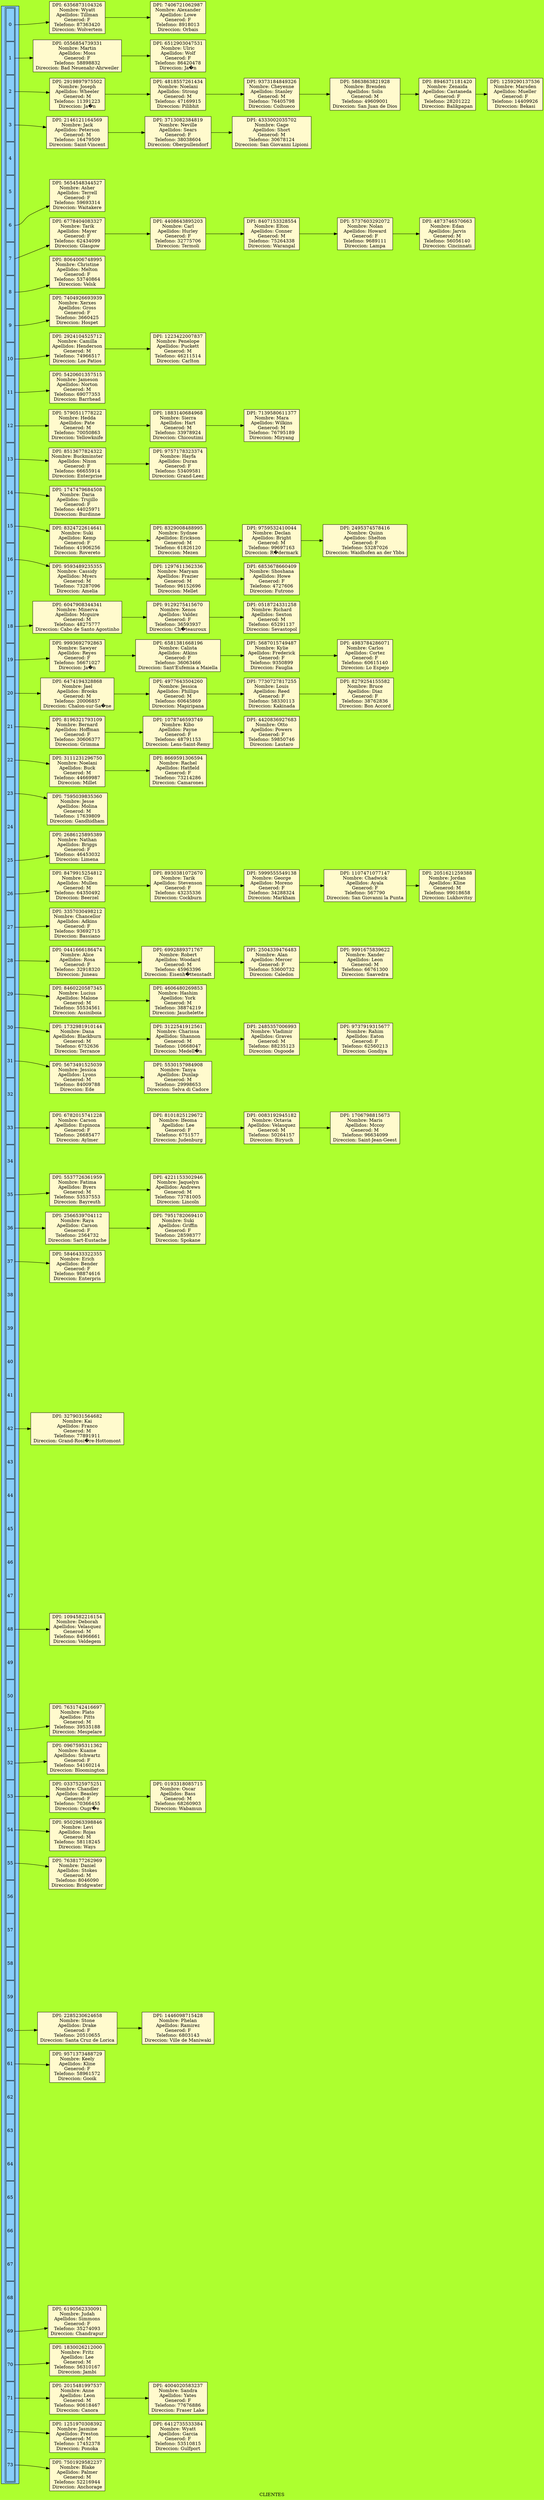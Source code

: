 digraph TablaHash{
rankdir="LR";
 node[style=filled, fillcolor=lightskyblue,shape=rect];
graph[label="CLIENTES",fontcolor=black, bgcolor=greenyellow, color=black];
 parent[label=<
<table border='1' cellborder='1'>
<tr><td port='port_0' HEIGHT="100">0</td></tr><tr><td port='port_1' HEIGHT="100">1</td></tr><tr><td port='port_2' HEIGHT="100">2</td></tr><tr><td port='port_3' HEIGHT="100">3</td></tr><tr><td port='port_4' HEIGHT="100">4</td></tr><tr><td port='port_5' HEIGHT="100">5</td></tr><tr><td port='port_6' HEIGHT="100">6</td></tr><tr><td port='port_7' HEIGHT="100">7</td></tr><tr><td port='port_8' HEIGHT="100">8</td></tr><tr><td port='port_9' HEIGHT="100">9</td></tr><tr><td port='port_10' HEIGHT="100">10</td></tr><tr><td port='port_11' HEIGHT="100">11</td></tr><tr><td port='port_12' HEIGHT="100">12</td></tr><tr><td port='port_13' HEIGHT="100">13</td></tr><tr><td port='port_14' HEIGHT="100">14</td></tr><tr><td port='port_15' HEIGHT="100">15</td></tr><tr><td port='port_16' HEIGHT="100">16</td></tr><tr><td port='port_17' HEIGHT="100">17</td></tr><tr><td port='port_18' HEIGHT="100">18</td></tr><tr><td port='port_19' HEIGHT="100">19</td></tr><tr><td port='port_20' HEIGHT="100">20</td></tr><tr><td port='port_21' HEIGHT="100">21</td></tr><tr><td port='port_22' HEIGHT="100">22</td></tr><tr><td port='port_23' HEIGHT="100">23</td></tr><tr><td port='port_24' HEIGHT="100">24</td></tr><tr><td port='port_25' HEIGHT="100">25</td></tr><tr><td port='port_26' HEIGHT="100">26</td></tr><tr><td port='port_27' HEIGHT="100">27</td></tr><tr><td port='port_28' HEIGHT="100">28</td></tr><tr><td port='port_29' HEIGHT="100">29</td></tr><tr><td port='port_30' HEIGHT="100">30</td></tr><tr><td port='port_31' HEIGHT="100">31</td></tr><tr><td port='port_32' HEIGHT="100">32</td></tr><tr><td port='port_33' HEIGHT="100">33</td></tr><tr><td port='port_34' HEIGHT="100">34</td></tr><tr><td port='port_35' HEIGHT="100">35</td></tr><tr><td port='port_36' HEIGHT="100">36</td></tr><tr><td port='port_37' HEIGHT="100">37</td></tr><tr><td port='port_38' HEIGHT="100">38</td></tr><tr><td port='port_39' HEIGHT="100">39</td></tr><tr><td port='port_40' HEIGHT="100">40</td></tr><tr><td port='port_41' HEIGHT="100">41</td></tr><tr><td port='port_42' HEIGHT="100">42</td></tr><tr><td port='port_43' HEIGHT="100">43</td></tr><tr><td port='port_44' HEIGHT="100">44</td></tr><tr><td port='port_45' HEIGHT="100">45</td></tr><tr><td port='port_46' HEIGHT="100">46</td></tr><tr><td port='port_47' HEIGHT="100">47</td></tr><tr><td port='port_48' HEIGHT="100">48</td></tr><tr><td port='port_49' HEIGHT="100">49</td></tr><tr><td port='port_50' HEIGHT="100">50</td></tr><tr><td port='port_51' HEIGHT="100">51</td></tr><tr><td port='port_52' HEIGHT="100">52</td></tr><tr><td port='port_53' HEIGHT="100">53</td></tr><tr><td port='port_54' HEIGHT="100">54</td></tr><tr><td port='port_55' HEIGHT="100">55</td></tr><tr><td port='port_56' HEIGHT="100">56</td></tr><tr><td port='port_57' HEIGHT="100">57</td></tr><tr><td port='port_58' HEIGHT="100">58</td></tr><tr><td port='port_59' HEIGHT="100">59</td></tr><tr><td port='port_60' HEIGHT="100">60</td></tr><tr><td port='port_61' HEIGHT="100">61</td></tr><tr><td port='port_62' HEIGHT="100">62</td></tr><tr><td port='port_63' HEIGHT="100">63</td></tr><tr><td port='port_64' HEIGHT="100">64</td></tr><tr><td port='port_65' HEIGHT="100">65</td></tr><tr><td port='port_66' HEIGHT="100">66</td></tr><tr><td port='port_67' HEIGHT="100">67</td></tr><tr><td port='port_68' HEIGHT="100">68</td></tr><tr><td port='port_69' HEIGHT="100">69</td></tr><tr><td port='port_70' HEIGHT="100">70</td></tr><tr><td port='port_71' HEIGHT="100">71</td></tr><tr><td port='port_72' HEIGHT="100">72</td></tr><tr><td port='port_73' HEIGHT="100">73</td></tr></table>
>];subgraph Clientes0{
 rankdir="LR";
 node[style=filled, fillcolor=lemonchiffon1, shape=record];
6356873104326[label="DPI: 6356873104326\nNombre: Wyatt\nApellidos: Tillman\nGenerod: F\nTelefono: 87363420\nDireccion: Wolvertem"];
	6356873104326->7406721062987;
7406721062987[label="DPI: 7406721062987\nNombre: Alexander\nApellidos: Lowe\nGenerod: F\nTelefono: 8918013\nDireccion: Orbais"];
	}
parent:port_0 -> 6356873104326 [lhead=Clientes0];
subgraph Clientes1{
 rankdir="LR";
 node[style=filled, fillcolor=lemonchiffon1, shape=record];
0556854739331[label="DPI: 0556854739331\nNombre: Martin\nApellidos: Moss\nGenerod: F\nTelefono: 58898832\nDireccion: Bad Neuenahr-Ahrweiler"];
	0556854739331->6512903047531;
6512903047531[label="DPI: 6512903047531\nNombre: Ulric\nApellidos: Wolf\nGenerod: F\nTelefono: 86420478\nDireccion: Ja�n"];
	}
parent:port_1 -> 0556854739331 [lhead=Clientes1];
subgraph Clientes2{
 rankdir="LR";
 node[style=filled, fillcolor=lemonchiffon1, shape=record];
2919897975502[label="DPI: 2919897975502\nNombre: Joseph\nApellidos: Wheeler\nGenerod: M\nTelefono: 11391223\nDireccion: Ja�n"];
	2919897975502->4818557261434;
4818557261434[label="DPI: 4818557261434\nNombre: Noelani\nApellidos: Strong\nGenerod: M\nTelefono: 47169915\nDireccion: Pilibhit"];
	4818557261434->9373184849326;
9373184849326[label="DPI: 9373184849326\nNombre: Cheyenne\nApellidos: Stanley\nGenerod: M\nTelefono: 76405798\nDireccion: Coihueco"];
	9373184849326->5863863821928;
5863863821928[label="DPI: 5863863821928\nNombre: Brenden\nApellidos: Solis\nGenerod: M\nTelefono: 49609001\nDireccion: San Juan de Dios"];
	5863863821928->8946371181420;
8946371181420[label="DPI: 8946371181420\nNombre: Zenaida\nApellidos: Castaneda\nGenerod: F\nTelefono: 28201222\nDireccion: Balikpapan"];
	8946371181420->1259290137536;
1259290137536[label="DPI: 1259290137536\nNombre: Marsden\nApellidos: Mueller\nGenerod: F\nTelefono: 14409926\nDireccion: Bekasi"];
	}
parent:port_2 -> 2919897975502 [lhead=Clientes2];
subgraph Clientes3{
 rankdir="LR";
 node[style=filled, fillcolor=lemonchiffon1, shape=record];
2146121164569[label="DPI: 2146121164569\nNombre: Jack\nApellidos: Peterson\nGenerod: M\nTelefono: 16479509\nDireccion: Saint-Vincent"];
	2146121164569->3713082384819;
3713082384819[label="DPI: 3713082384819\nNombre: Neville\nApellidos: Sears\nGenerod: F\nTelefono: 38038604\nDireccion: Oberpullendorf"];
	3713082384819->4333002035702;
4333002035702[label="DPI: 4333002035702\nNombre: Gage\nApellidos: Short\nGenerod: M\nTelefono: 30678124\nDireccion: San Giovanni Lipioni"];
	}
parent:port_3 -> 2146121164569 [lhead=Clientes3];
subgraph Clientes6{
 rankdir="LR";
 node[style=filled, fillcolor=lemonchiffon1, shape=record];
5654548344527[label="DPI: 5654548344527\nNombre: Asher\nApellidos: Terrell\nGenerod: F\nTelefono: 59693314\nDireccion: Waitakere"];
	}
parent:port_6 -> 5654548344527 [lhead=Clientes6];
subgraph Clientes7{
 rankdir="LR";
 node[style=filled, fillcolor=lemonchiffon1, shape=record];
6778404083327[label="DPI: 6778404083327\nNombre: Tarik\nApellidos: Mayer\nGenerod: F\nTelefono: 62434099\nDireccion: Glasgow"];
	6778404083327->4408643895203;
4408643895203[label="DPI: 4408643895203\nNombre: Carl\nApellidos: Hurley\nGenerod: F\nTelefono: 32775706\nDireccion: Termoli"];
	4408643895203->8407153328554;
8407153328554[label="DPI: 8407153328554\nNombre: Elton\nApellidos: Conner\nGenerod: M\nTelefono: 75264338\nDireccion: Warangal"];
	8407153328554->5737603292072;
5737603292072[label="DPI: 5737603292072\nNombre: Nolan\nApellidos: Howard\nGenerod: F\nTelefono: 9689111\nDireccion: Lampa"];
	5737603292072->4873746570663;
4873746570663[label="DPI: 4873746570663\nNombre: Edan\nApellidos: Jarvis\nGenerod: M\nTelefono: 56056140\nDireccion: Cincinnati"];
	}
parent:port_7 -> 6778404083327 [lhead=Clientes7];
subgraph Clientes8{
 rankdir="LR";
 node[style=filled, fillcolor=lemonchiffon1, shape=record];
8064006748995[label="DPI: 8064006748995\nNombre: Christine\nApellidos: Melton\nGenerod: F\nTelefono: 53740864\nDireccion: Velsk"];
	}
parent:port_8 -> 8064006748995 [lhead=Clientes8];
subgraph Clientes9{
 rankdir="LR";
 node[style=filled, fillcolor=lemonchiffon1, shape=record];
7404926693939[label="DPI: 7404926693939\nNombre: Xerxes\nApellidos: Gross\nGenerod: F\nTelefono: 3660425\nDireccion: Hospet"];
	}
parent:port_9 -> 7404926693939 [lhead=Clientes9];
subgraph Clientes10{
 rankdir="LR";
 node[style=filled, fillcolor=lemonchiffon1, shape=record];
2924104525712[label="DPI: 2924104525712\nNombre: Camilla\nApellidos: Henderson\nGenerod: M\nTelefono: 74966517\nDireccion: Los Patios"];
	2924104525712->1223422007837;
1223422007837[label="DPI: 1223422007837\nNombre: Penelope\nApellidos: Puckett\nGenerod: M\nTelefono: 46211514\nDireccion: Carlton"];
	}
parent:port_10 -> 2924104525712 [lhead=Clientes10];
subgraph Clientes11{
 rankdir="LR";
 node[style=filled, fillcolor=lemonchiffon1, shape=record];
5420601357515[label="DPI: 5420601357515\nNombre: Jameson\nApellidos: Norton\nGenerod: M\nTelefono: 69077353\nDireccion: Barrhead"];
	}
parent:port_11 -> 5420601357515 [lhead=Clientes11];
subgraph Clientes12{
 rankdir="LR";
 node[style=filled, fillcolor=lemonchiffon1, shape=record];
5790511778222[label="DPI: 5790511778222\nNombre: Hedda\nApellidos: Pate\nGenerod: M\nTelefono: 70050863\nDireccion: Yellowknife"];
	5790511778222->1883140684968;
1883140684968[label="DPI: 1883140684968\nNombre: Sierra\nApellidos: Hart\nGenerod: M\nTelefono: 33978924\nDireccion: Chicoutimi"];
	1883140684968->7139580611377;
7139580611377[label="DPI: 7139580611377\nNombre: Mara\nApellidos: Wilkins\nGenerod: M\nTelefono: 76795189\nDireccion: Miryang"];
	}
parent:port_12 -> 5790511778222 [lhead=Clientes12];
subgraph Clientes13{
 rankdir="LR";
 node[style=filled, fillcolor=lemonchiffon1, shape=record];
8513677824322[label="DPI: 8513677824322\nNombre: Buckminster\nApellidos: Nixon\nGenerod: F\nTelefono: 66655914\nDireccion: Enterprise"];
	8513677824322->9757178323374;
9757178323374[label="DPI: 9757178323374\nNombre: Hayfa\nApellidos: Duran\nGenerod: F\nTelefono: 53409581\nDireccion: Grand-Leez"];
	}
parent:port_13 -> 8513677824322 [lhead=Clientes13];
subgraph Clientes14{
 rankdir="LR";
 node[style=filled, fillcolor=lemonchiffon1, shape=record];
1747479684508[label="DPI: 1747479684508\nNombre: Daria\nApellidos: Trujillo\nGenerod: F\nTelefono: 44025971\nDireccion: Burdinne"];
	}
parent:port_14 -> 1747479684508 [lhead=Clientes14];
subgraph Clientes15{
 rankdir="LR";
 node[style=filled, fillcolor=lemonchiffon1, shape=record];
8324722614641[label="DPI: 8324722614641\nNombre: Suki\nApellidos: Kemp\nGenerod: F\nTelefono: 41906256\nDireccion: Rovereto"];
	8324722614641->8329008488995;
8329008488995[label="DPI: 8329008488995\nNombre: Sydnee\nApellidos: Erickson\nGenerod: M\nTelefono: 61826120\nDireccion: Mezen"];
	8329008488995->9759532410044;
9759532410044[label="DPI: 9759532410044\nNombre: Declan\nApellidos: Bright\nGenerod: M\nTelefono: 99697163\nDireccion: R�dermark"];
	9759532410044->2495374578416;
2495374578416[label="DPI: 2495374578416\nNombre: Quinn\nApellidos: Shelton\nGenerod: F\nTelefono: 53287026\nDireccion: Waidhofen an der Ybbs"];
	}
parent:port_15 -> 8324722614641 [lhead=Clientes15];
subgraph Clientes16{
 rankdir="LR";
 node[style=filled, fillcolor=lemonchiffon1, shape=record];
9593489235355[label="DPI: 9593489235355\nNombre: Cassidy\nApellidos: Myers\nGenerod: M\nTelefono: 73287096\nDireccion: Amelia"];
	9593489235355->1297611362336;
1297611362336[label="DPI: 1297611362336\nNombre: Maryam\nApellidos: Frazier\nGenerod: M\nTelefono: 96152696\nDireccion: Mellet"];
	1297611362336->6853678660409;
6853678660409[label="DPI: 6853678660409\nNombre: Shoshana\nApellidos: Howe\nGenerod: F\nTelefono: 4727606\nDireccion: Futrono"];
	}
parent:port_16 -> 9593489235355 [lhead=Clientes16];
subgraph Clientes18{
 rankdir="LR";
 node[style=filled, fillcolor=lemonchiffon1, shape=record];
6047908344341[label="DPI: 6047908344341\nNombre: Minerva\nApellidos: Mcguire\nGenerod: M\nTelefono: 48275777\nDireccion: Cabo de Santo Agostinho"];
	6047908344341->9129275415670;
9129275415670[label="DPI: 9129275415670\nNombre: Xenos\nApellidos: Valdez\nGenerod: F\nTelefono: 36593937\nDireccion: Ch�teauroux"];
	9129275415670->0518724331258;
0518724331258[label="DPI: 0518724331258\nNombre: Richard\nApellidos: Sexton\nGenerod: M\nTelefono: 65291137\nDireccion: Sevastopol"];
	}
parent:port_18 -> 6047908344341 [lhead=Clientes18];
subgraph Clientes19{
 rankdir="LR";
 node[style=filled, fillcolor=lemonchiffon1, shape=record];
9993692792863[label="DPI: 9993692792863\nNombre: Sawyer\nApellidos: Reyes\nGenerod: F\nTelefono: 56671027\nDireccion: Ja�n"];
	9993692792863->6581381668196;
6581381668196[label="DPI: 6581381668196\nNombre: Calista\nApellidos: Atkins\nGenerod: F\nTelefono: 36063466\nDireccion: Sant'Eufemia a Maiella"];
	6581381668196->5687015749487;
5687015749487[label="DPI: 5687015749487\nNombre: Kylie\nApellidos: Frederick\nGenerod: F\nTelefono: 9350899\nDireccion: Fauglia"];
	5687015749487->4983784286071;
4983784286071[label="DPI: 4983784286071\nNombre: Carlos\nApellidos: Cortez\nGenerod: F\nTelefono: 60615140\nDireccion: Lo Espejo"];
	}
parent:port_19 -> 9993692792863 [lhead=Clientes19];
subgraph Clientes20{
 rankdir="LR";
 node[style=filled, fillcolor=lemonchiffon1, shape=record];
6474194328868[label="DPI: 6474194328868\nNombre: Jael\nApellidos: Brooks\nGenerod: M\nTelefono: 20006857\nDireccion: Chalon-sur-Sa�ne"];
	6474194328868->4977643504260;
4977643504260[label="DPI: 4977643504260\nNombre: Jessica\nApellidos: Phillips\nGenerod: M\nTelefono: 60645869\nDireccion: Mapiripana"];
	4977643504260->7730727817255;
7730727817255[label="DPI: 7730727817255\nNombre: Louis\nApellidos: Reed\nGenerod: F\nTelefono: 58330113\nDireccion: Kakinada"];
	7730727817255->8279254155582;
8279254155582[label="DPI: 8279254155582\nNombre: Bruce\nApellidos: Diaz\nGenerod: F\nTelefono: 38762836\nDireccion: Bon Accord"];
	}
parent:port_20 -> 6474194328868 [lhead=Clientes20];
subgraph Clientes21{
 rankdir="LR";
 node[style=filled, fillcolor=lemonchiffon1, shape=record];
8196321793109[label="DPI: 8196321793109\nNombre: Bernard\nApellidos: Hoffman\nGenerod: F\nTelefono: 30606377\nDireccion: Grimma"];
	8196321793109->1078746593749;
1078746593749[label="DPI: 1078746593749\nNombre: Kibo\nApellidos: Payne\nGenerod: F\nTelefono: 48791153\nDireccion: Lens-Saint-Remy"];
	1078746593749->4420836927683;
4420836927683[label="DPI: 4420836927683\nNombre: Otto\nApellidos: Powers\nGenerod: F\nTelefono: 59850746\nDireccion: Lautaro"];
	}
parent:port_21 -> 8196321793109 [lhead=Clientes21];
subgraph Clientes22{
 rankdir="LR";
 node[style=filled, fillcolor=lemonchiffon1, shape=record];
3111231296750[label="DPI: 3111231296750\nNombre: Noelani\nApellidos: Buck\nGenerod: M\nTelefono: 44669987\nDireccion: Millet"];
	3111231296750->8669591306594;
8669591306594[label="DPI: 8669591306594\nNombre: Rachel\nApellidos: Hatfield\nGenerod: F\nTelefono: 73214286\nDireccion: Camarones"];
	}
parent:port_22 -> 3111231296750 [lhead=Clientes22];
subgraph Clientes23{
 rankdir="LR";
 node[style=filled, fillcolor=lemonchiffon1, shape=record];
7595039835360[label="DPI: 7595039835360\nNombre: Jesse\nApellidos: Molina\nGenerod: M\nTelefono: 17639809\nDireccion: Gandhidham"];
	}
parent:port_23 -> 7595039835360 [lhead=Clientes23];
subgraph Clientes25{
 rankdir="LR";
 node[style=filled, fillcolor=lemonchiffon1, shape=record];
2686125895389[label="DPI: 2686125895389\nNombre: Nathan\nApellidos: Briggs\nGenerod: F\nTelefono: 46453032\nDireccion: Limena"];
	}
parent:port_25 -> 2686125895389 [lhead=Clientes25];
subgraph Clientes26{
 rankdir="LR";
 node[style=filled, fillcolor=lemonchiffon1, shape=record];
8479915254812[label="DPI: 8479915254812\nNombre: Clio\nApellidos: Mullen\nGenerod: M\nTelefono: 64350492\nDireccion: Beerzel"];
	8479915254812->8930381072670;
8930381072670[label="DPI: 8930381072670\nNombre: Tarik\nApellidos: Stevenson\nGenerod: F\nTelefono: 43235336\nDireccion: Cockburn"];
	8930381072670->5999555549138;
5999555549138[label="DPI: 5999555549138\nNombre: George\nApellidos: Moreno\nGenerod: F\nTelefono: 34288324\nDireccion: Markham"];
	5999555549138->1107471077147;
1107471077147[label="DPI: 1107471077147\nNombre: Chadwick\nApellidos: Ayala\nGenerod: F\nTelefono: 567790\nDireccion: San Giovanni la Punta"];
	1107471077147->2051621259388;
2051621259388[label="DPI: 2051621259388\nNombre: Jordan\nApellidos: Kline\nGenerod: M\nTelefono: 99018658\nDireccion: Lukhovitsy"];
	}
parent:port_26 -> 8479915254812 [lhead=Clientes26];
subgraph Clientes27{
 rankdir="LR";
 node[style=filled, fillcolor=lemonchiffon1, shape=record];
3357030498212[label="DPI: 3357030498212\nNombre: Chancellor\nApellidos: Adkins\nGenerod: F\nTelefono: 93692715\nDireccion: Bassiano"];
	}
parent:port_27 -> 3357030498212 [lhead=Clientes27];
subgraph Clientes28{
 rankdir="LR";
 node[style=filled, fillcolor=lemonchiffon1, shape=record];
0441666186474[label="DPI: 0441666186474\nNombre: Alice\nApellidos: Rosa\nGenerod: F\nTelefono: 32918320\nDireccion: Juneau"];
	0441666186474->6992889371767;
6992889371767[label="DPI: 6992889371767\nNombre: Robert\nApellidos: Woodard\nGenerod: M\nTelefono: 45963396\nDireccion: Eisenh�ttenstadt"];
	6992889371767->2504339476483;
2504339476483[label="DPI: 2504339476483\nNombre: Alan\nApellidos: Mercer\nGenerod: F\nTelefono: 53600732\nDireccion: Caledon"];
	2504339476483->9991675839622;
9991675839622[label="DPI: 9991675839622\nNombre: Xander\nApellidos: Leon\nGenerod: M\nTelefono: 66761300\nDireccion: Saavedra"];
	}
parent:port_28 -> 0441666186474 [lhead=Clientes28];
subgraph Clientes29{
 rankdir="LR";
 node[style=filled, fillcolor=lemonchiffon1, shape=record];
8460220587345[label="DPI: 8460220587345\nNombre: Lucius\nApellidos: Malone\nGenerod: M\nTelefono: 55534561\nDireccion: Assiniboia"];
	8460220587345->4606480269853;
4606480269853[label="DPI: 4606480269853\nNombre: Hashim\nApellidos: York\nGenerod: M\nTelefono: 38874219\nDireccion: Jauchelette"];
	}
parent:port_29 -> 8460220587345 [lhead=Clientes29];
subgraph Clientes30{
 rankdir="LR";
 node[style=filled, fillcolor=lemonchiffon1, shape=record];
1732981910144[label="DPI: 1732981910144\nNombre: Dana\nApellidos: Blackburn\nGenerod: M\nTelefono: 6752636\nDireccion: Terrance"];
	1732981910144->3122541912561;
3122541912561[label="DPI: 3122541912561\nNombre: Charissa\nApellidos: Shannon\nGenerod: M\nTelefono: 10668047\nDireccion: Medell�n"];
	3122541912561->2485357006993;
2485357006993[label="DPI: 2485357006993\nNombre: Vladimir\nApellidos: Graves\nGenerod: M\nTelefono: 88235123\nDireccion: Osgoode"];
	2485357006993->9737919315677;
9737919315677[label="DPI: 9737919315677\nNombre: Rahim\nApellidos: Eaton\nGenerod: F\nTelefono: 62560213\nDireccion: Gondiya"];
	}
parent:port_30 -> 1732981910144 [lhead=Clientes30];
subgraph Clientes31{
 rankdir="LR";
 node[style=filled, fillcolor=lemonchiffon1, shape=record];
5673491525039[label="DPI: 5673491525039\nNombre: Jessica\nApellidos: Lyons\nGenerod: M\nTelefono: 84009788\nDireccion: Ede"];
	5673491525039->5530157984908;
5530157984908[label="DPI: 5530157984908\nNombre: Tanya\nApellidos: Dunlap\nGenerod: M\nTelefono: 29998653\nDireccion: Selva di Cadore"];
	}
parent:port_31 -> 5673491525039 [lhead=Clientes31];
subgraph Clientes33{
 rankdir="LR";
 node[style=filled, fillcolor=lemonchiffon1, shape=record];
6782015741228[label="DPI: 6782015741228\nNombre: Carson\nApellidos: Espinoza\nGenerod: F\nTelefono: 26685477\nDireccion: Aylmer"];
	6782015741228->8101825129672;
8101825129672[label="DPI: 8101825129672\nNombre: Ifeoma\nApellidos: Lee\nGenerod: F\nTelefono: 6751577\nDireccion: Judenburg"];
	8101825129672->0083192945182;
0083192945182[label="DPI: 0083192945182\nNombre: Octavia\nApellidos: Velasquez\nGenerod: M\nTelefono: 50264157\nDireccion: Biryuch"];
	0083192945182->1706798815673;
1706798815673[label="DPI: 1706798815673\nNombre: Maris\nApellidos: Mccoy\nGenerod: M\nTelefono: 96634099\nDireccion: Saint-Jean-Geest"];
	}
parent:port_33 -> 6782015741228 [lhead=Clientes33];
subgraph Clientes35{
 rankdir="LR";
 node[style=filled, fillcolor=lemonchiffon1, shape=record];
5537726361959[label="DPI: 5537726361959\nNombre: Fatima\nApellidos: Byers\nGenerod: M\nTelefono: 53537553\nDireccion: Bayreuth"];
	5537726361959->4221153302946;
4221153302946[label="DPI: 4221153302946\nNombre: Jaquelyn\nApellidos: Andrews\nGenerod: M\nTelefono: 73781005\nDireccion: Lincoln"];
	}
parent:port_35 -> 5537726361959 [lhead=Clientes35];
subgraph Clientes36{
 rankdir="LR";
 node[style=filled, fillcolor=lemonchiffon1, shape=record];
2566539704112[label="DPI: 2566539704112\nNombre: Raya\nApellidos: Carson\nGenerod: F\nTelefono: 2564732\nDireccion: Sart-Eustache"];
	2566539704112->7951782069410;
7951782069410[label="DPI: 7951782069410\nNombre: Suki\nApellidos: Griffin\nGenerod: F\nTelefono: 28598377\nDireccion: Spokane"];
	}
parent:port_36 -> 2566539704112 [lhead=Clientes36];
subgraph Clientes37{
 rankdir="LR";
 node[style=filled, fillcolor=lemonchiffon1, shape=record];
5846433322355[label="DPI: 5846433322355\nNombre: Erich\nApellidos: Bender\nGenerod: F\nTelefono: 98874616\nDireccion: Enterpris"];
	}
parent:port_37 -> 5846433322355 [lhead=Clientes37];
subgraph Clientes42{
 rankdir="LR";
 node[style=filled, fillcolor=lemonchiffon1, shape=record];
3279031564682[label="DPI: 3279031564682\nNombre: Kai\nApellidos: Franco\nGenerod: M\nTelefono: 77891911\nDireccion: Grand-Rosi�re-Hottomont"];
	}
parent:port_42 -> 3279031564682 [lhead=Clientes42];
subgraph Clientes48{
 rankdir="LR";
 node[style=filled, fillcolor=lemonchiffon1, shape=record];
1094582216154[label="DPI: 1094582216154\nNombre: Deborah\nApellidos: Velasquez\nGenerod: M\nTelefono: 84966661\nDireccion: Veldegem"];
	}
parent:port_48 -> 1094582216154 [lhead=Clientes48];
subgraph Clientes51{
 rankdir="LR";
 node[style=filled, fillcolor=lemonchiffon1, shape=record];
7631742416697[label="DPI: 7631742416697\nNombre: Plato\nApellidos: Pitts\nGenerod: M\nTelefono: 39535188\nDireccion: Mespelare"];
	}
parent:port_51 -> 7631742416697 [lhead=Clientes51];
subgraph Clientes52{
 rankdir="LR";
 node[style=filled, fillcolor=lemonchiffon1, shape=record];
0967595311362[label="DPI: 0967595311362\nNombre: Kuame\nApellidos: Schwartz\nGenerod: F\nTelefono: 54160214\nDireccion: Bloomington"];
	}
parent:port_52 -> 0967595311362 [lhead=Clientes52];
subgraph Clientes53{
 rankdir="LR";
 node[style=filled, fillcolor=lemonchiffon1, shape=record];
0337525975251[label="DPI: 0337525975251\nNombre: Chandler\nApellidos: Beasley\nGenerod: F\nTelefono: 70366455\nDireccion: Ougr�e"];
	0337525975251->0193318085715;
0193318085715[label="DPI: 0193318085715\nNombre: Oscar\nApellidos: Bass\nGenerod: M\nTelefono: 68260903\nDireccion: Wabamun"];
	}
parent:port_53 -> 0337525975251 [lhead=Clientes53];
subgraph Clientes54{
 rankdir="LR";
 node[style=filled, fillcolor=lemonchiffon1, shape=record];
9502963398846[label="DPI: 9502963398846\nNombre: Levi\nApellidos: Rojas\nGenerod: M\nTelefono: 58118245\nDireccion: Ways"];
	}
parent:port_54 -> 9502963398846 [lhead=Clientes54];
subgraph Clientes55{
 rankdir="LR";
 node[style=filled, fillcolor=lemonchiffon1, shape=record];
7638177262969[label="DPI: 7638177262969\nNombre: Daniel\nApellidos: Stokes\nGenerod: M\nTelefono: 8046090\nDireccion: Bridgwater"];
	}
parent:port_55 -> 7638177262969 [lhead=Clientes55];
subgraph Clientes60{
 rankdir="LR";
 node[style=filled, fillcolor=lemonchiffon1, shape=record];
2285230624658[label="DPI: 2285230624658\nNombre: Stone\nApellidos: Drake\nGenerod: F\nTelefono: 20510655\nDireccion: Santa Cruz de Lorica"];
	2285230624658->1446098715428;
1446098715428[label="DPI: 1446098715428\nNombre: Phelan\nApellidos: Ramirez\nGenerod: F\nTelefono: 6803143\nDireccion: Ville de Maniwaki"];
	}
parent:port_60 -> 2285230624658 [lhead=Clientes60];
subgraph Clientes61{
 rankdir="LR";
 node[style=filled, fillcolor=lemonchiffon1, shape=record];
9571373488729[label="DPI: 9571373488729\nNombre: Keely\nApellidos: Kline\nGenerod: F\nTelefono: 58961572\nDireccion: Gooik"];
	}
parent:port_61 -> 9571373488729 [lhead=Clientes61];
subgraph Clientes69{
 rankdir="LR";
 node[style=filled, fillcolor=lemonchiffon1, shape=record];
6190562330091[label="DPI: 6190562330091\nNombre: Judah\nApellidos: Simmons\nGenerod: F\nTelefono: 35274093\nDireccion: Chandrapur"];
	}
parent:port_69 -> 6190562330091 [lhead=Clientes69];
subgraph Clientes70{
 rankdir="LR";
 node[style=filled, fillcolor=lemonchiffon1, shape=record];
1830026212000[label="DPI: 1830026212000\nNombre: Fritz\nApellidos: Lee\nGenerod: M\nTelefono: 56310167\nDireccion: Jambi"];
	}
parent:port_70 -> 1830026212000 [lhead=Clientes70];
subgraph Clientes71{
 rankdir="LR";
 node[style=filled, fillcolor=lemonchiffon1, shape=record];
2015481997537[label="DPI: 2015481997537\nNombre: Anne\nApellidos: Leon\nGenerod: M\nTelefono: 90618467\nDireccion: Canora"];
	2015481997537->4004020583237;
4004020583237[label="DPI: 4004020583237\nNombre: Sandra\nApellidos: Yates\nGenerod: F\nTelefono: 77676886\nDireccion: Fraser Lake"];
	}
parent:port_71 -> 2015481997537 [lhead=Clientes71];
subgraph Clientes72{
 rankdir="LR";
 node[style=filled, fillcolor=lemonchiffon1, shape=record];
1251970308392[label="DPI: 1251970308392\nNombre: Jasmine\nApellidos: Preston\nGenerod: M\nTelefono: 17452378\nDireccion: Ponoka"];
	1251970308392->6412735533384;
6412735533384[label="DPI: 6412735533384\nNombre: Wyatt\nApellidos: Garcia\nGenerod: F\nTelefono: 53510815\nDireccion: Gulfport"];
	}
parent:port_72 -> 1251970308392 [lhead=Clientes72];
subgraph Clientes73{
 rankdir="LR";
 node[style=filled, fillcolor=lemonchiffon1, shape=record];
7501929582237[label="DPI: 7501929582237\nNombre: Blake\nApellidos: Palmer\nGenerod: M\nTelefono: 52216944\nDireccion: Anchorage"];
	}
parent:port_73 -> 7501929582237 [lhead=Clientes73];
}